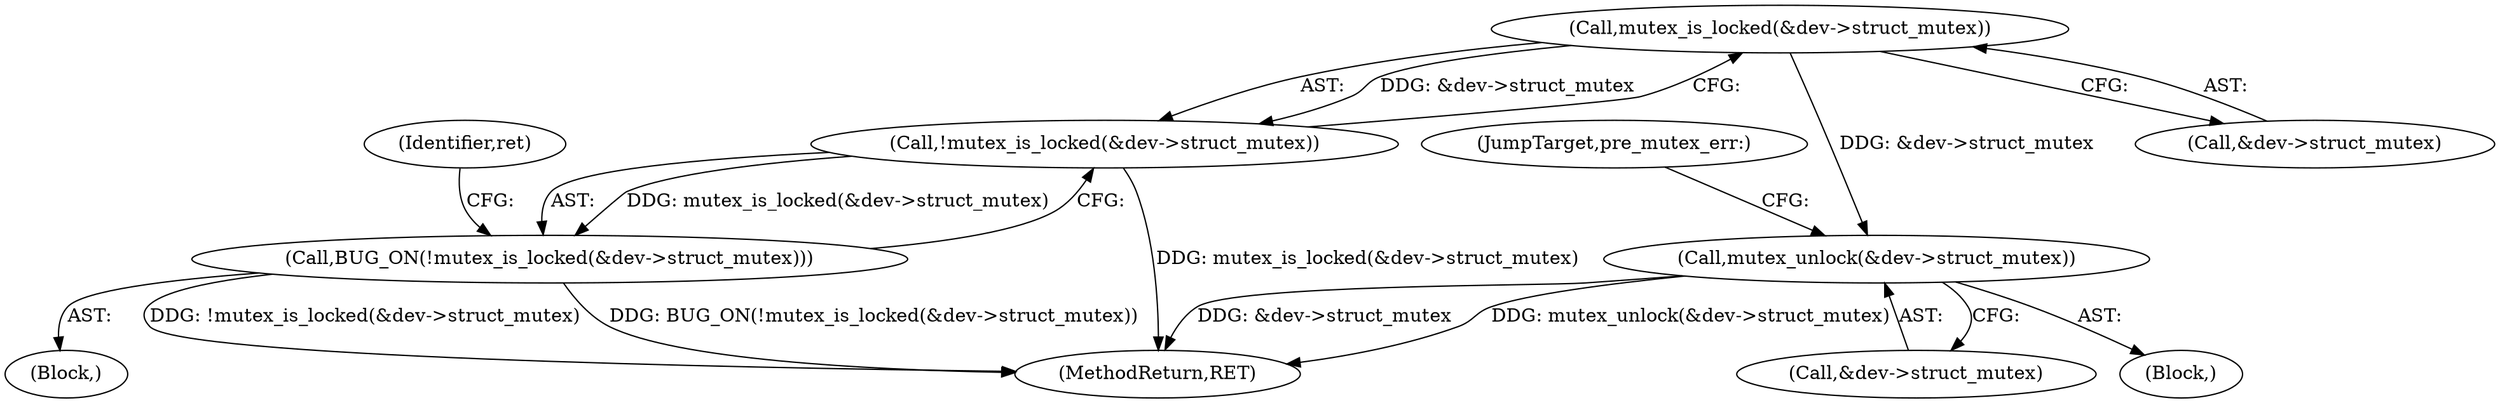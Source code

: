 digraph "0_linux_44afb3a04391a74309d16180d1e4f8386fdfa745@API" {
"1000585" [label="(Call,mutex_is_locked(&dev->struct_mutex))"];
"1000584" [label="(Call,!mutex_is_locked(&dev->struct_mutex))"];
"1000583" [label="(Call,BUG_ON(!mutex_is_locked(&dev->struct_mutex)))"];
"1000824" [label="(Call,mutex_unlock(&dev->struct_mutex))"];
"1000834" [label="(MethodReturn,RET)"];
"1000829" [label="(JumpTarget,pre_mutex_err:)"];
"1000591" [label="(Identifier,ret)"];
"1000114" [label="(Block,)"];
"1000586" [label="(Call,&dev->struct_mutex)"];
"1000824" [label="(Call,mutex_unlock(&dev->struct_mutex))"];
"1000569" [label="(Block,)"];
"1000825" [label="(Call,&dev->struct_mutex)"];
"1000585" [label="(Call,mutex_is_locked(&dev->struct_mutex))"];
"1000583" [label="(Call,BUG_ON(!mutex_is_locked(&dev->struct_mutex)))"];
"1000584" [label="(Call,!mutex_is_locked(&dev->struct_mutex))"];
"1000585" -> "1000584"  [label="AST: "];
"1000585" -> "1000586"  [label="CFG: "];
"1000586" -> "1000585"  [label="AST: "];
"1000584" -> "1000585"  [label="CFG: "];
"1000585" -> "1000584"  [label="DDG: &dev->struct_mutex"];
"1000585" -> "1000824"  [label="DDG: &dev->struct_mutex"];
"1000584" -> "1000583"  [label="AST: "];
"1000583" -> "1000584"  [label="CFG: "];
"1000584" -> "1000834"  [label="DDG: mutex_is_locked(&dev->struct_mutex)"];
"1000584" -> "1000583"  [label="DDG: mutex_is_locked(&dev->struct_mutex)"];
"1000583" -> "1000569"  [label="AST: "];
"1000591" -> "1000583"  [label="CFG: "];
"1000583" -> "1000834"  [label="DDG: BUG_ON(!mutex_is_locked(&dev->struct_mutex))"];
"1000583" -> "1000834"  [label="DDG: !mutex_is_locked(&dev->struct_mutex)"];
"1000824" -> "1000114"  [label="AST: "];
"1000824" -> "1000825"  [label="CFG: "];
"1000825" -> "1000824"  [label="AST: "];
"1000829" -> "1000824"  [label="CFG: "];
"1000824" -> "1000834"  [label="DDG: mutex_unlock(&dev->struct_mutex)"];
"1000824" -> "1000834"  [label="DDG: &dev->struct_mutex"];
}
